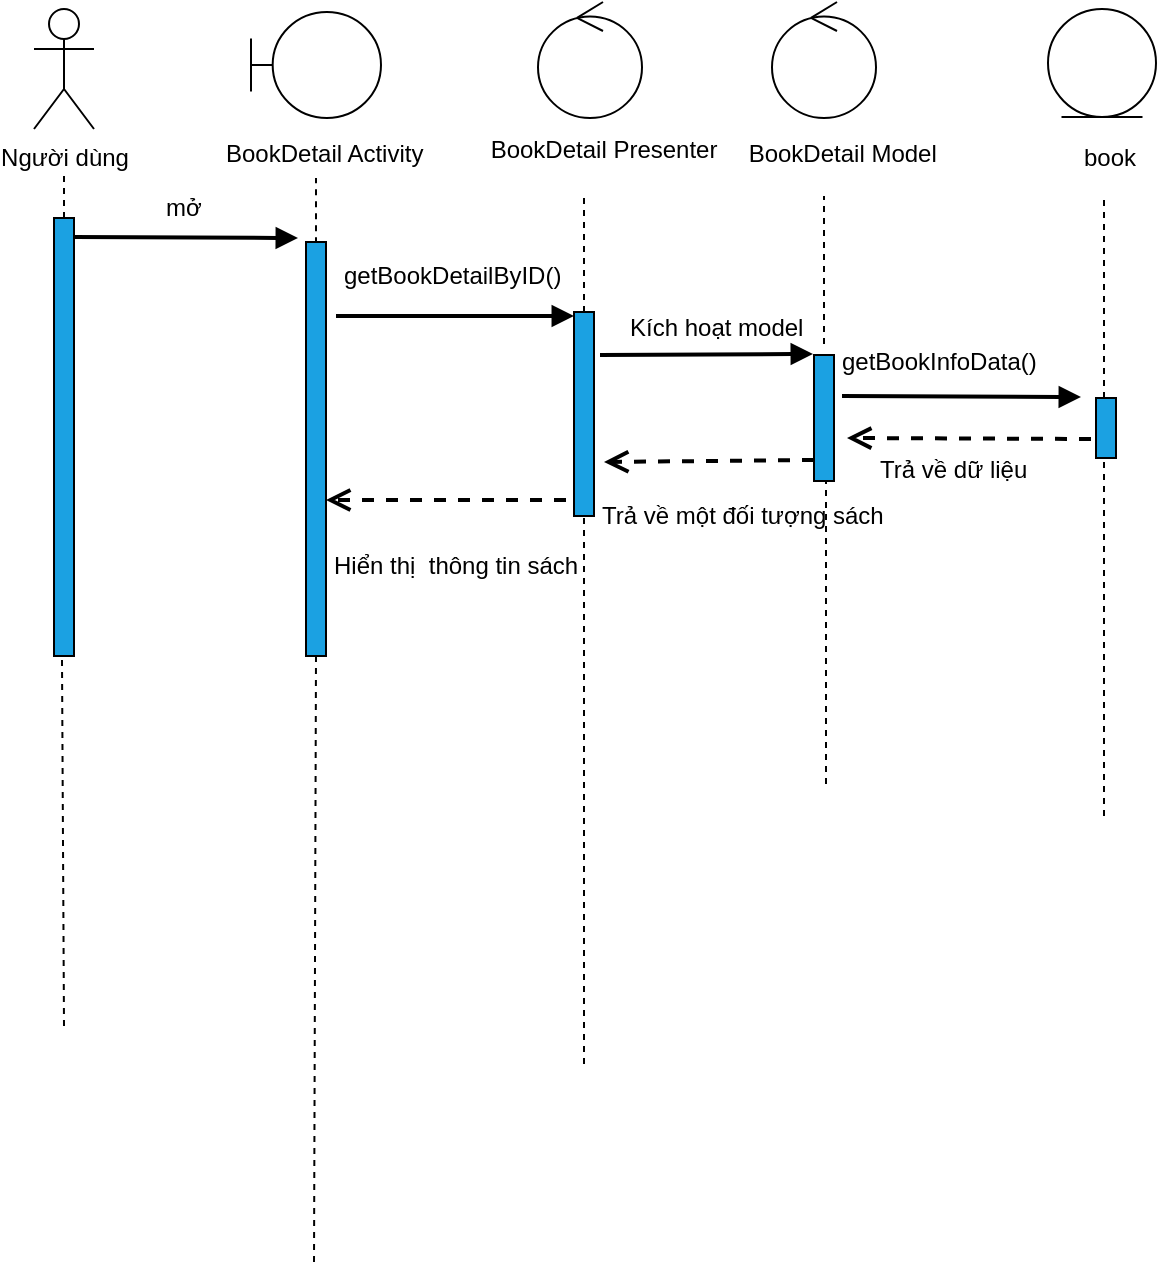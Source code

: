 <mxfile version="10.7.5" type="device"><diagram id="ju5DJ8l4bmcFryA0Uf9F" name="Page-1"><mxGraphModel dx="824" dy="496" grid="0" gridSize="10" guides="1" tooltips="1" connect="1" arrows="1" fold="1" page="1" pageScale="1" pageWidth="850" pageHeight="1100" math="0" shadow="0"><root><mxCell id="0"/><mxCell id="1" parent="0"/><mxCell id="a25fQUUKoo62EQz_USOo-1" value="Người dùng" style="shape=umlActor;verticalLabelPosition=bottom;labelBackgroundColor=#ffffff;verticalAlign=top;html=1;outlineConnect=0;" parent="1" vertex="1"><mxGeometry x="125" y="46.5" width="30" height="60" as="geometry"/></mxCell><mxCell id="a25fQUUKoo62EQz_USOo-2" value="" style="ellipse;shape=umlControl;whiteSpace=wrap;html=1;strokeColor=#000000;" parent="1" vertex="1"><mxGeometry x="377" y="43" width="52" height="58" as="geometry"/></mxCell><mxCell id="a25fQUUKoo62EQz_USOo-3" value="&amp;nbsp;BookDetail Presenter" style="text;html=1;resizable=0;points=[];autosize=1;align=left;verticalAlign=top;spacingTop=-4;" parent="1" vertex="1"><mxGeometry x="348" y="106.5" width="127" height="14" as="geometry"/></mxCell><mxCell id="a25fQUUKoo62EQz_USOo-4" value="" style="shape=umlBoundary;whiteSpace=wrap;html=1;strokeColor=#000000;" parent="1" vertex="1"><mxGeometry x="233.5" y="48" width="65" height="53" as="geometry"/></mxCell><mxCell id="a25fQUUKoo62EQz_USOo-5" value="BookDetail Activity" style="text;html=1;resizable=0;points=[];autosize=1;align=left;verticalAlign=top;spacingTop=-4;" parent="1" vertex="1"><mxGeometry x="218.5" y="108.5" width="109" height="14" as="geometry"/></mxCell><mxCell id="a25fQUUKoo62EQz_USOo-6" value="" style="ellipse;shape=umlEntity;whiteSpace=wrap;html=1;strokeColor=#000000;" parent="1" vertex="1"><mxGeometry x="632" y="46.5" width="54" height="54" as="geometry"/></mxCell><mxCell id="a25fQUUKoo62EQz_USOo-7" value="&amp;nbsp;BookDetail Model" style="text;html=1;resizable=0;points=[];autosize=1;align=left;verticalAlign=top;spacingTop=-4;" parent="1" vertex="1"><mxGeometry x="476.5" y="108.5" width="107" height="14" as="geometry"/></mxCell><mxCell id="a25fQUUKoo62EQz_USOo-8" value="" style="endArrow=block;endFill=1;endSize=6;html=1;strokeWidth=2;" parent="1" edge="1"><mxGeometry width="100" relative="1" as="geometry"><mxPoint x="145" y="160.5" as="sourcePoint"/><mxPoint x="257" y="161" as="targetPoint"/></mxGeometry></mxCell><mxCell id="a25fQUUKoo62EQz_USOo-9" value="" style="ellipse;shape=umlControl;whiteSpace=wrap;html=1;strokeColor=#000000;" parent="1" vertex="1"><mxGeometry x="494" y="43" width="52" height="58" as="geometry"/></mxCell><mxCell id="a25fQUUKoo62EQz_USOo-10" value="book" style="text;html=1;resizable=0;points=[];autosize=1;align=left;verticalAlign=top;spacingTop=-4;" parent="1" vertex="1"><mxGeometry x="648" y="110.5" width="36" height="14" as="geometry"/></mxCell><mxCell id="a25fQUUKoo62EQz_USOo-11" value="" style="endArrow=block;endFill=1;endSize=6;html=1;strokeWidth=2;" parent="1" edge="1"><mxGeometry width="100" relative="1" as="geometry"><mxPoint x="276" y="200" as="sourcePoint"/><mxPoint x="395" y="200" as="targetPoint"/></mxGeometry></mxCell><mxCell id="a25fQUUKoo62EQz_USOo-12" value="mở" style="text;html=1;resizable=0;points=[];autosize=1;align=left;verticalAlign=top;spacingTop=-4;fillColor=#ffffff;" parent="1" vertex="1"><mxGeometry x="188.5" y="135.5" width="30" height="20" as="geometry"/></mxCell><mxCell id="a25fQUUKoo62EQz_USOo-13" value="getBookDetailByID()" style="text;html=1;resizable=0;points=[];autosize=1;align=left;verticalAlign=top;spacingTop=-4;" parent="1" vertex="1"><mxGeometry x="278" y="170" width="119" height="14" as="geometry"/></mxCell><mxCell id="a25fQUUKoo62EQz_USOo-14" value="" style="endArrow=block;endFill=1;endSize=6;html=1;strokeWidth=2;" parent="1" edge="1"><mxGeometry width="100" relative="1" as="geometry"><mxPoint x="529" y="240" as="sourcePoint"/><mxPoint x="648.5" y="240.5" as="targetPoint"/></mxGeometry></mxCell><mxCell id="a25fQUUKoo62EQz_USOo-15" value="" style="endArrow=none;dashed=1;html=1;strokeWidth=1;" parent="1" source="a25fQUUKoo62EQz_USOo-16" edge="1"><mxGeometry width="50" height="50" relative="1" as="geometry"><mxPoint x="140" y="520" as="sourcePoint"/><mxPoint x="140" y="130" as="targetPoint"/></mxGeometry></mxCell><mxCell id="a25fQUUKoo62EQz_USOo-16" value="" style="html=1;points=[];perimeter=orthogonalPerimeter;fillColor=#1ba1e2;strokeColor=#000000;fontColor=#ffffff;" parent="1" vertex="1"><mxGeometry x="135" y="151" width="10" height="219" as="geometry"/></mxCell><mxCell id="a25fQUUKoo62EQz_USOo-17" value="" style="endArrow=none;dashed=1;html=1;strokeWidth=1;exitX=0.4;exitY=1.009;exitDx=0;exitDy=0;exitPerimeter=0;" parent="1" source="a25fQUUKoo62EQz_USOo-16" edge="1"><mxGeometry width="50" height="50" relative="1" as="geometry"><mxPoint x="140" y="520" as="sourcePoint"/><mxPoint x="140" y="555" as="targetPoint"/></mxGeometry></mxCell><mxCell id="a25fQUUKoo62EQz_USOo-18" value="" style="endArrow=none;dashed=1;html=1;strokeWidth=1;exitX=0.5;exitY=0.003;exitDx=0;exitDy=0;exitPerimeter=0;" parent="1" source="a25fQUUKoo62EQz_USOo-19" edge="1"><mxGeometry width="50" height="50" relative="1" as="geometry"><mxPoint x="266" y="520" as="sourcePoint"/><mxPoint x="266" y="131" as="targetPoint"/></mxGeometry></mxCell><mxCell id="a25fQUUKoo62EQz_USOo-19" value="" style="html=1;points=[];perimeter=orthogonalPerimeter;fillColor=#1ba1e2;strokeColor=#000000;fontColor=#ffffff;" parent="1" vertex="1"><mxGeometry x="261" y="163" width="10" height="207" as="geometry"/></mxCell><mxCell id="a25fQUUKoo62EQz_USOo-20" value="" style="endArrow=none;dashed=1;html=1;strokeWidth=1;exitX=0.5;exitY=1;exitDx=0;exitDy=0;exitPerimeter=0;" parent="1" source="a25fQUUKoo62EQz_USOo-19" edge="1"><mxGeometry width="50" height="50" relative="1" as="geometry"><mxPoint x="266" y="520" as="sourcePoint"/><mxPoint x="265" y="675" as="targetPoint"/></mxGeometry></mxCell><mxCell id="a25fQUUKoo62EQz_USOo-21" value="" style="endArrow=none;dashed=1;html=1;strokeWidth=1;" parent="1" source="a25fQUUKoo62EQz_USOo-22" edge="1"><mxGeometry width="50" height="50" relative="1" as="geometry"><mxPoint x="400" y="520" as="sourcePoint"/><mxPoint x="400" y="140" as="targetPoint"/></mxGeometry></mxCell><mxCell id="a25fQUUKoo62EQz_USOo-22" value="" style="html=1;points=[];perimeter=orthogonalPerimeter;fillColor=#1ba1e2;strokeColor=#000000;fontColor=#ffffff;" parent="1" vertex="1"><mxGeometry x="395" y="198" width="10" height="102" as="geometry"/></mxCell><mxCell id="a25fQUUKoo62EQz_USOo-23" value="" style="endArrow=none;dashed=1;html=1;strokeWidth=1;" parent="1" target="a25fQUUKoo62EQz_USOo-22" edge="1"><mxGeometry width="50" height="50" relative="1" as="geometry"><mxPoint x="400" y="574" as="sourcePoint"/><mxPoint x="400" y="140" as="targetPoint"/></mxGeometry></mxCell><mxCell id="a25fQUUKoo62EQz_USOo-24" value="" style="endArrow=none;dashed=1;html=1;strokeWidth=1;" parent="1" edge="1"><mxGeometry width="50" height="50" relative="1" as="geometry"><mxPoint x="520" y="214" as="sourcePoint"/><mxPoint x="520" y="140" as="targetPoint"/></mxGeometry></mxCell><mxCell id="a25fQUUKoo62EQz_USOo-25" value="" style="endArrow=none;dashed=1;html=1;strokeWidth=1;" parent="1" source="a25fQUUKoo62EQz_USOo-34" edge="1"><mxGeometry width="50" height="50" relative="1" as="geometry"><mxPoint x="660" y="450" as="sourcePoint"/><mxPoint x="660" y="140" as="targetPoint"/></mxGeometry></mxCell><mxCell id="a25fQUUKoo62EQz_USOo-26" value="" style="html=1;verticalAlign=bottom;endArrow=open;dashed=1;endSize=8;strokeWidth=2;" parent="1" edge="1"><mxGeometry relative="1" as="geometry"><mxPoint x="653.5" y="261.5" as="sourcePoint"/><mxPoint x="531.5" y="261" as="targetPoint"/></mxGeometry></mxCell><mxCell id="a25fQUUKoo62EQz_USOo-27" value="" style="html=1;verticalAlign=bottom;endArrow=open;dashed=1;endSize=8;strokeWidth=2;" parent="1" edge="1"><mxGeometry relative="1" as="geometry"><mxPoint x="515" y="272" as="sourcePoint"/><mxPoint x="410" y="273" as="targetPoint"/></mxGeometry></mxCell><mxCell id="a25fQUUKoo62EQz_USOo-28" value="getBookInfoData()" style="text;html=1;resizable=0;points=[];autosize=1;align=left;verticalAlign=top;spacingTop=-4;" parent="1" vertex="1"><mxGeometry x="526.5" y="212.5" width="107" height="14" as="geometry"/></mxCell><mxCell id="a25fQUUKoo62EQz_USOo-29" value="Trả về dữ liệu" style="text;html=1;resizable=0;points=[];autosize=1;align=left;verticalAlign=top;spacingTop=-4;" parent="1" vertex="1"><mxGeometry x="545.5" y="266.5" width="90" height="20" as="geometry"/></mxCell><mxCell id="a25fQUUKoo62EQz_USOo-30" value="" style="html=1;verticalAlign=bottom;endArrow=open;dashed=1;endSize=8;strokeWidth=2;" parent="1" edge="1"><mxGeometry relative="1" as="geometry"><mxPoint x="391" y="292" as="sourcePoint"/><mxPoint x="271" y="292" as="targetPoint"/></mxGeometry></mxCell><mxCell id="a25fQUUKoo62EQz_USOo-31" value="" style="endArrow=block;endFill=1;endSize=6;html=1;strokeWidth=2;" parent="1" edge="1"><mxGeometry width="100" relative="1" as="geometry"><mxPoint x="408" y="219.5" as="sourcePoint"/><mxPoint x="514.5" y="219" as="targetPoint"/></mxGeometry></mxCell><mxCell id="a25fQUUKoo62EQz_USOo-32" value="" style="html=1;points=[];perimeter=orthogonalPerimeter;fillColor=#1ba1e2;strokeColor=#000000;fontColor=#ffffff;" parent="1" vertex="1"><mxGeometry x="515" y="219.5" width="10" height="63" as="geometry"/></mxCell><mxCell id="a25fQUUKoo62EQz_USOo-33" value="" style="endArrow=none;dashed=1;html=1;strokeWidth=1;exitX=1.075;exitY=-0.1;exitDx=0;exitDy=0;exitPerimeter=0;" parent="1" target="a25fQUUKoo62EQz_USOo-32" edge="1"><mxGeometry width="50" height="50" relative="1" as="geometry"><mxPoint x="521" y="434" as="sourcePoint"/><mxPoint x="520" y="140" as="targetPoint"/></mxGeometry></mxCell><mxCell id="a25fQUUKoo62EQz_USOo-34" value="" style="html=1;points=[];perimeter=orthogonalPerimeter;fillColor=#1ba1e2;strokeColor=#000000;fontColor=#ffffff;" parent="1" vertex="1"><mxGeometry x="656" y="241" width="10" height="30" as="geometry"/></mxCell><mxCell id="a25fQUUKoo62EQz_USOo-35" value="" style="endArrow=none;dashed=1;html=1;strokeWidth=1;" parent="1" target="a25fQUUKoo62EQz_USOo-34" edge="1"><mxGeometry width="50" height="50" relative="1" as="geometry"><mxPoint x="660" y="450" as="sourcePoint"/><mxPoint x="660" y="140" as="targetPoint"/></mxGeometry></mxCell><mxCell id="a25fQUUKoo62EQz_USOo-36" value="Trả về một đối tượng sách" style="text;html=1;resizable=0;points=[];autosize=1;align=left;verticalAlign=top;spacingTop=-4;" parent="1" vertex="1"><mxGeometry x="406.5" y="290" width="151" height="14" as="geometry"/></mxCell><mxCell id="a25fQUUKoo62EQz_USOo-37" value="Hiển thị&amp;nbsp; thông tin sách&amp;nbsp;&lt;br&gt;" style="text;html=1;resizable=0;points=[];autosize=1;align=left;verticalAlign=top;spacingTop=-4;" parent="1" vertex="1"><mxGeometry x="273" y="315" width="135" height="14" as="geometry"/></mxCell><mxCell id="a25fQUUKoo62EQz_USOo-38" value="Kích hoạt model" style="text;html=1;resizable=0;points=[];autosize=1;align=left;verticalAlign=top;spacingTop=-4;" parent="1" vertex="1"><mxGeometry x="421" y="196" width="97" height="14" as="geometry"/></mxCell></root></mxGraphModel></diagram></mxfile>